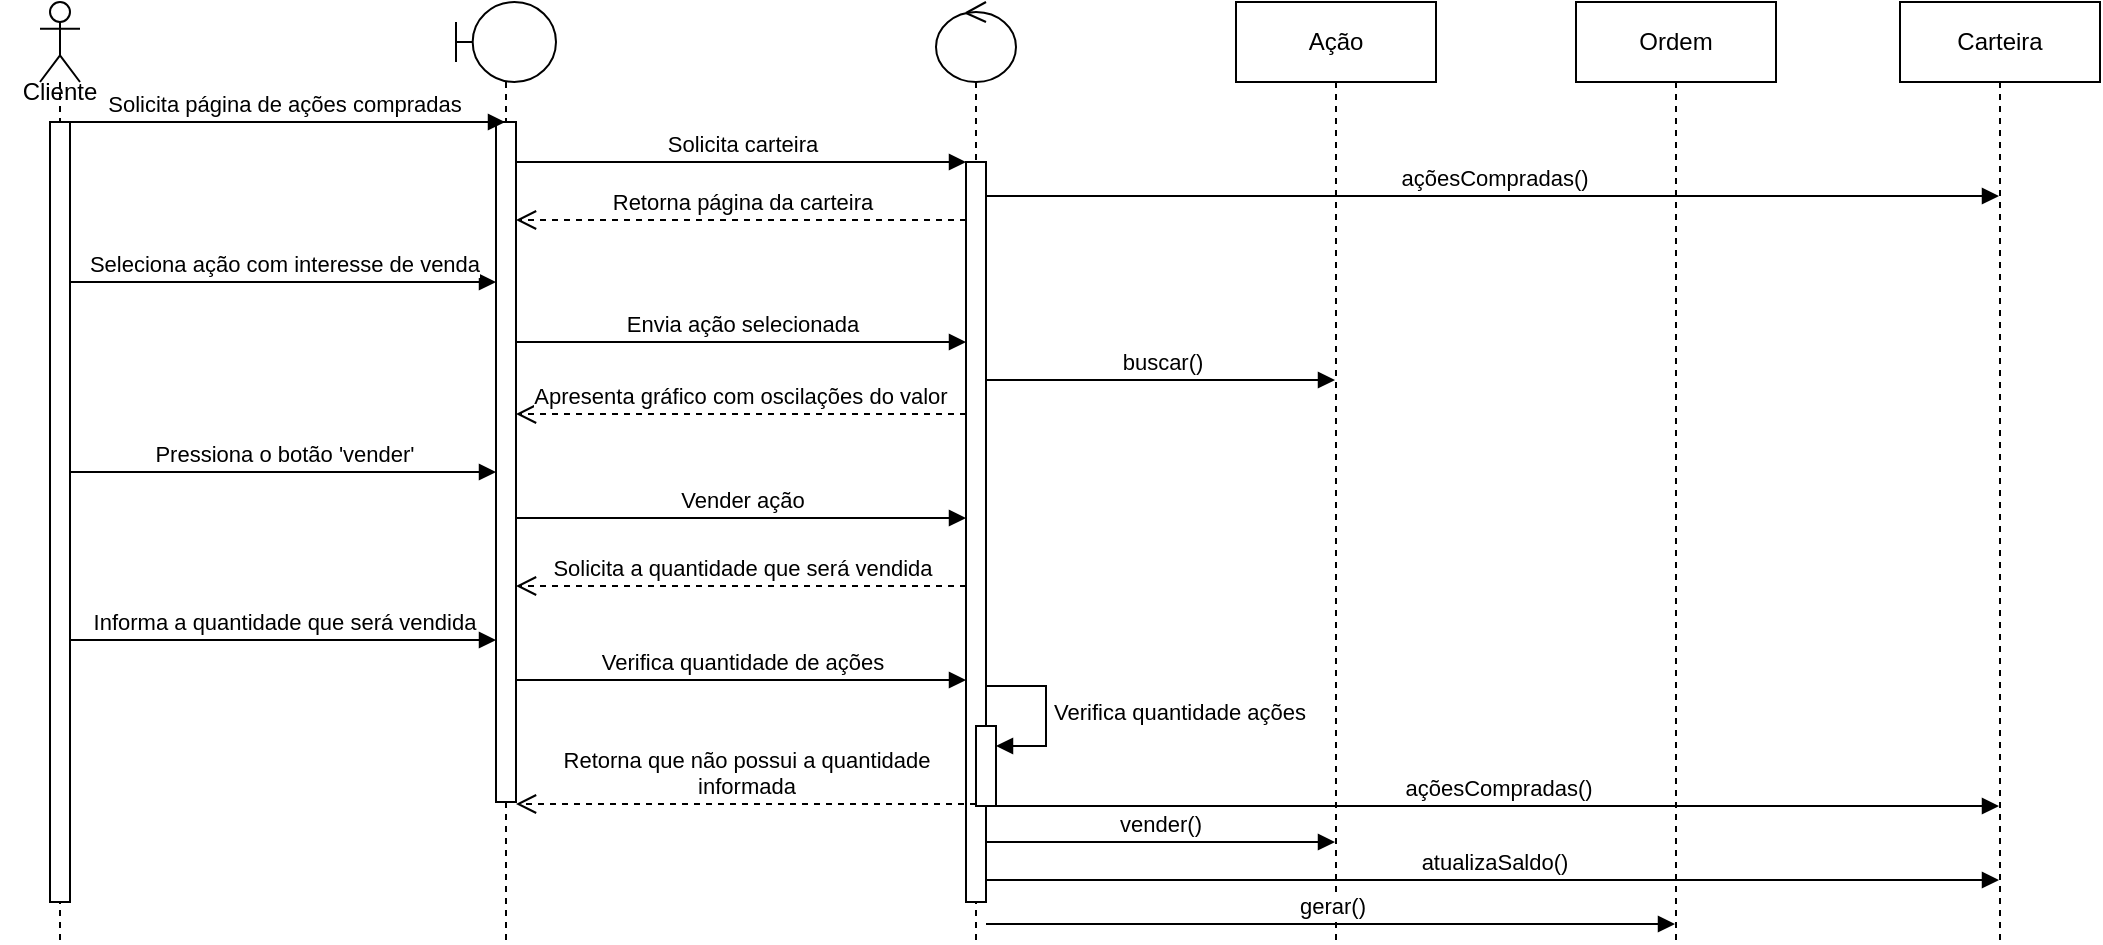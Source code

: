 <mxfile version="24.7.17">
  <diagram name="Página-1" id="KF2_ladcj-vhl3kibzI2">
    <mxGraphModel dx="1318" dy="501" grid="1" gridSize="10" guides="1" tooltips="1" connect="1" arrows="1" fold="1" page="1" pageScale="1" pageWidth="827" pageHeight="1169" math="0" shadow="0">
      <root>
        <mxCell id="0" />
        <mxCell id="1" parent="0" />
        <mxCell id="QnlgLzVFs53YzpZ4HouB-1" value="" style="shape=umlLifeline;perimeter=lifelinePerimeter;whiteSpace=wrap;html=1;container=1;dropTarget=0;collapsible=0;recursiveResize=0;outlineConnect=0;portConstraint=eastwest;newEdgeStyle={&quot;curved&quot;:0,&quot;rounded&quot;:0};participant=umlActor;" parent="1" vertex="1">
          <mxGeometry x="130" y="30" width="20" height="470" as="geometry" />
        </mxCell>
        <mxCell id="QnlgLzVFs53YzpZ4HouB-7" value="" style="html=1;points=[[0,0,0,0,5],[0,1,0,0,-5],[1,0,0,0,5],[1,1,0,0,-5]];perimeter=orthogonalPerimeter;outlineConnect=0;targetShapes=umlLifeline;portConstraint=eastwest;newEdgeStyle={&quot;curved&quot;:0,&quot;rounded&quot;:0};" parent="QnlgLzVFs53YzpZ4HouB-1" vertex="1">
          <mxGeometry x="5" y="60" width="10" height="390" as="geometry" />
        </mxCell>
        <mxCell id="QnlgLzVFs53YzpZ4HouB-3" value="Cliente" style="text;html=1;align=center;verticalAlign=middle;whiteSpace=wrap;rounded=0;" parent="1" vertex="1">
          <mxGeometry x="110" y="60" width="60" height="30" as="geometry" />
        </mxCell>
        <mxCell id="QnlgLzVFs53YzpZ4HouB-5" value="" style="shape=umlLifeline;perimeter=lifelinePerimeter;whiteSpace=wrap;html=1;container=1;dropTarget=0;collapsible=0;recursiveResize=0;outlineConnect=0;portConstraint=eastwest;newEdgeStyle={&quot;curved&quot;:0,&quot;rounded&quot;:0};participant=umlBoundary;" parent="1" vertex="1">
          <mxGeometry x="338" y="30" width="50" height="470" as="geometry" />
        </mxCell>
        <mxCell id="QnlgLzVFs53YzpZ4HouB-9" value="" style="html=1;points=[[0,0,0,0,5],[0,1,0,0,-5],[1,0,0,0,5],[1,1,0,0,-5]];perimeter=orthogonalPerimeter;outlineConnect=0;targetShapes=umlLifeline;portConstraint=eastwest;newEdgeStyle={&quot;curved&quot;:0,&quot;rounded&quot;:0};" parent="QnlgLzVFs53YzpZ4HouB-5" vertex="1">
          <mxGeometry x="20" y="60" width="10" height="340" as="geometry" />
        </mxCell>
        <mxCell id="QnlgLzVFs53YzpZ4HouB-6" value="" style="shape=umlLifeline;perimeter=lifelinePerimeter;whiteSpace=wrap;html=1;container=1;dropTarget=0;collapsible=0;recursiveResize=0;outlineConnect=0;portConstraint=eastwest;newEdgeStyle={&quot;curved&quot;:0,&quot;rounded&quot;:0};participant=umlControl;" parent="1" vertex="1">
          <mxGeometry x="578" y="30" width="40" height="470" as="geometry" />
        </mxCell>
        <mxCell id="QnlgLzVFs53YzpZ4HouB-10" value="" style="html=1;points=[[0,0,0,0,5],[0,1,0,0,-5],[1,0,0,0,5],[1,1,0,0,-5]];perimeter=orthogonalPerimeter;outlineConnect=0;targetShapes=umlLifeline;portConstraint=eastwest;newEdgeStyle={&quot;curved&quot;:0,&quot;rounded&quot;:0};" parent="QnlgLzVFs53YzpZ4HouB-6" vertex="1">
          <mxGeometry x="15" y="80" width="10" height="370" as="geometry" />
        </mxCell>
        <mxCell id="xJTMraUe3-y1tQ5UknpN-4" value="" style="html=1;points=[[0,0,0,0,5],[0,1,0,0,-5],[1,0,0,0,5],[1,1,0,0,-5]];perimeter=orthogonalPerimeter;outlineConnect=0;targetShapes=umlLifeline;portConstraint=eastwest;newEdgeStyle={&quot;curved&quot;:0,&quot;rounded&quot;:0};" parent="QnlgLzVFs53YzpZ4HouB-6" vertex="1">
          <mxGeometry x="20" y="362" width="10" height="40" as="geometry" />
        </mxCell>
        <mxCell id="xJTMraUe3-y1tQ5UknpN-5" value="Verifica quantidade ações" style="html=1;align=left;spacingLeft=2;endArrow=block;rounded=0;edgeStyle=orthogonalEdgeStyle;curved=0;rounded=0;" parent="QnlgLzVFs53YzpZ4HouB-6" target="xJTMraUe3-y1tQ5UknpN-4" edge="1">
          <mxGeometry relative="1" as="geometry">
            <mxPoint x="25" y="342" as="sourcePoint" />
            <Array as="points">
              <mxPoint x="55" y="372" />
            </Array>
          </mxGeometry>
        </mxCell>
        <mxCell id="QnlgLzVFs53YzpZ4HouB-8" value="Solicita página de ações compradas" style="html=1;verticalAlign=bottom;endArrow=block;curved=0;rounded=0;" parent="1" target="QnlgLzVFs53YzpZ4HouB-5" edge="1">
          <mxGeometry x="0.004" width="80" relative="1" as="geometry">
            <mxPoint x="140" y="90" as="sourcePoint" />
            <mxPoint x="220" y="90" as="targetPoint" />
            <mxPoint as="offset" />
          </mxGeometry>
        </mxCell>
        <mxCell id="QnlgLzVFs53YzpZ4HouB-11" value="Solicita carteira" style="html=1;verticalAlign=bottom;endArrow=block;curved=0;rounded=0;" parent="1" edge="1">
          <mxGeometry width="80" relative="1" as="geometry">
            <mxPoint x="368" y="110" as="sourcePoint" />
            <mxPoint x="593" y="110" as="targetPoint" />
          </mxGeometry>
        </mxCell>
        <mxCell id="QnlgLzVFs53YzpZ4HouB-12" value="Retorna página da carteira" style="html=1;verticalAlign=bottom;endArrow=open;dashed=1;endSize=8;curved=0;rounded=0;" parent="1" edge="1">
          <mxGeometry relative="1" as="geometry">
            <mxPoint x="593" y="139" as="sourcePoint" />
            <mxPoint x="368" y="139" as="targetPoint" />
          </mxGeometry>
        </mxCell>
        <mxCell id="QnlgLzVFs53YzpZ4HouB-13" value="Seleciona ação com interesse de venda" style="html=1;verticalAlign=bottom;endArrow=block;curved=0;rounded=0;" parent="1" target="QnlgLzVFs53YzpZ4HouB-9" edge="1">
          <mxGeometry x="-0.001" width="80" relative="1" as="geometry">
            <mxPoint x="145" y="170" as="sourcePoint" />
            <mxPoint x="250" y="200" as="targetPoint" />
            <mxPoint as="offset" />
          </mxGeometry>
        </mxCell>
        <mxCell id="QnlgLzVFs53YzpZ4HouB-14" value="Envia ação selecionada" style="html=1;verticalAlign=bottom;endArrow=block;curved=0;rounded=0;" parent="1" edge="1">
          <mxGeometry width="80" relative="1" as="geometry">
            <mxPoint x="368" y="200" as="sourcePoint" />
            <mxPoint x="593" y="200" as="targetPoint" />
          </mxGeometry>
        </mxCell>
        <mxCell id="QnlgLzVFs53YzpZ4HouB-17" value="Ação" style="shape=umlLifeline;perimeter=lifelinePerimeter;whiteSpace=wrap;html=1;container=1;dropTarget=0;collapsible=0;recursiveResize=0;outlineConnect=0;portConstraint=eastwest;newEdgeStyle={&quot;curved&quot;:0,&quot;rounded&quot;:0};" parent="1" vertex="1">
          <mxGeometry x="728" y="30" width="100" height="470" as="geometry" />
        </mxCell>
        <mxCell id="QnlgLzVFs53YzpZ4HouB-18" value="Apresenta gráfico com oscilações do valor" style="html=1;verticalAlign=bottom;endArrow=open;dashed=1;endSize=8;curved=0;rounded=0;" parent="1" target="QnlgLzVFs53YzpZ4HouB-9" edge="1">
          <mxGeometry x="0.003" relative="1" as="geometry">
            <mxPoint x="593" y="236" as="sourcePoint" />
            <mxPoint x="358" y="236" as="targetPoint" />
            <mxPoint as="offset" />
          </mxGeometry>
        </mxCell>
        <mxCell id="QnlgLzVFs53YzpZ4HouB-19" value="Pressiona o botão &#39;vender&#39;" style="html=1;verticalAlign=bottom;endArrow=block;curved=0;rounded=0;" parent="1" target="QnlgLzVFs53YzpZ4HouB-9" edge="1">
          <mxGeometry width="80" relative="1" as="geometry">
            <mxPoint x="145" y="265" as="sourcePoint" />
            <mxPoint x="320" y="265" as="targetPoint" />
          </mxGeometry>
        </mxCell>
        <mxCell id="QnlgLzVFs53YzpZ4HouB-20" value="Vender ação" style="html=1;verticalAlign=bottom;endArrow=block;curved=0;rounded=0;" parent="1" source="QnlgLzVFs53YzpZ4HouB-9" edge="1">
          <mxGeometry width="80" relative="1" as="geometry">
            <mxPoint x="358" y="288" as="sourcePoint" />
            <mxPoint x="593" y="288" as="targetPoint" />
          </mxGeometry>
        </mxCell>
        <mxCell id="QnlgLzVFs53YzpZ4HouB-21" value="Solicita a quantidade que será vendida" style="html=1;verticalAlign=bottom;endArrow=open;dashed=1;endSize=8;curved=0;rounded=0;" parent="1" target="QnlgLzVFs53YzpZ4HouB-9" edge="1">
          <mxGeometry relative="1" as="geometry">
            <mxPoint x="593" y="322" as="sourcePoint" />
            <mxPoint x="358" y="322" as="targetPoint" />
          </mxGeometry>
        </mxCell>
        <mxCell id="QnlgLzVFs53YzpZ4HouB-22" value="Informa a quantidade que será vendida" style="html=1;verticalAlign=bottom;endArrow=block;curved=0;rounded=0;" parent="1" target="QnlgLzVFs53YzpZ4HouB-9" edge="1">
          <mxGeometry width="80" relative="1" as="geometry">
            <mxPoint x="145" y="349" as="sourcePoint" />
            <mxPoint x="330" y="349" as="targetPoint" />
          </mxGeometry>
        </mxCell>
        <mxCell id="QnlgLzVFs53YzpZ4HouB-24" value="Verifica quantidade de ações" style="html=1;verticalAlign=bottom;endArrow=block;curved=0;rounded=0;" parent="1" edge="1">
          <mxGeometry width="80" relative="1" as="geometry">
            <mxPoint x="368" y="369" as="sourcePoint" />
            <mxPoint x="593" y="369" as="targetPoint" />
          </mxGeometry>
        </mxCell>
        <mxCell id="QnlgLzVFs53YzpZ4HouB-31" value="vender()" style="html=1;verticalAlign=bottom;endArrow=block;curved=0;rounded=0;" parent="1" edge="1">
          <mxGeometry x="-0.001" width="80" relative="1" as="geometry">
            <mxPoint x="603" y="450" as="sourcePoint" />
            <mxPoint x="777.5" y="450.0" as="targetPoint" />
            <mxPoint as="offset" />
          </mxGeometry>
        </mxCell>
        <mxCell id="QnlgLzVFs53YzpZ4HouB-32" value="Ordem" style="shape=umlLifeline;perimeter=lifelinePerimeter;whiteSpace=wrap;html=1;container=1;dropTarget=0;collapsible=0;recursiveResize=0;outlineConnect=0;portConstraint=eastwest;newEdgeStyle={&quot;curved&quot;:0,&quot;rounded&quot;:0};" parent="1" vertex="1">
          <mxGeometry x="898" y="30" width="100" height="470" as="geometry" />
        </mxCell>
        <mxCell id="QnlgLzVFs53YzpZ4HouB-33" value="gerar()" style="html=1;verticalAlign=bottom;endArrow=block;curved=0;rounded=0;" parent="1" edge="1">
          <mxGeometry width="80" relative="1" as="geometry">
            <mxPoint x="603" y="491" as="sourcePoint" />
            <mxPoint x="947.5" y="491" as="targetPoint" />
          </mxGeometry>
        </mxCell>
        <mxCell id="xJTMraUe3-y1tQ5UknpN-1" value="açõesCompradas()" style="html=1;verticalAlign=bottom;endArrow=block;curved=0;rounded=0;" parent="1" edge="1">
          <mxGeometry width="80" relative="1" as="geometry">
            <mxPoint x="603" y="127" as="sourcePoint" />
            <mxPoint x="1109.5" y="127" as="targetPoint" />
          </mxGeometry>
        </mxCell>
        <mxCell id="xJTMraUe3-y1tQ5UknpN-2" value="Carteira" style="shape=umlLifeline;perimeter=lifelinePerimeter;whiteSpace=wrap;html=1;container=1;dropTarget=0;collapsible=0;recursiveResize=0;outlineConnect=0;portConstraint=eastwest;newEdgeStyle={&quot;curved&quot;:0,&quot;rounded&quot;:0};" parent="1" vertex="1">
          <mxGeometry x="1060" y="30" width="100" height="470" as="geometry" />
        </mxCell>
        <mxCell id="xJTMraUe3-y1tQ5UknpN-3" value="buscar()" style="html=1;verticalAlign=bottom;endArrow=block;curved=0;rounded=0;" parent="1" edge="1">
          <mxGeometry width="80" relative="1" as="geometry">
            <mxPoint x="603" y="219" as="sourcePoint" />
            <mxPoint x="777.5" y="219" as="targetPoint" />
          </mxGeometry>
        </mxCell>
        <mxCell id="xJTMraUe3-y1tQ5UknpN-6" value="açõesCompradas()" style="html=1;verticalAlign=bottom;endArrow=block;curved=0;rounded=0;" parent="1" edge="1">
          <mxGeometry width="80" relative="1" as="geometry">
            <mxPoint x="608" y="432" as="sourcePoint" />
            <mxPoint x="1109.5" y="432" as="targetPoint" />
          </mxGeometry>
        </mxCell>
        <mxCell id="xJTMraUe3-y1tQ5UknpN-7" value="Retorna que não possui a quantidade &lt;br&gt;informada" style="html=1;verticalAlign=bottom;endArrow=open;dashed=1;endSize=8;curved=0;rounded=0;" parent="1" edge="1">
          <mxGeometry relative="1" as="geometry">
            <mxPoint x="598" y="431" as="sourcePoint" />
            <mxPoint x="368" y="431" as="targetPoint" />
          </mxGeometry>
        </mxCell>
        <mxCell id="iCHT3-o66rMD7-z1oD4A-1" value="atualizaSaldo()" style="html=1;verticalAlign=bottom;endArrow=block;curved=0;rounded=0;" edge="1" parent="1" target="xJTMraUe3-y1tQ5UknpN-2">
          <mxGeometry width="80" relative="1" as="geometry">
            <mxPoint x="603" y="469" as="sourcePoint" />
            <mxPoint x="720" y="469" as="targetPoint" />
          </mxGeometry>
        </mxCell>
      </root>
    </mxGraphModel>
  </diagram>
</mxfile>
